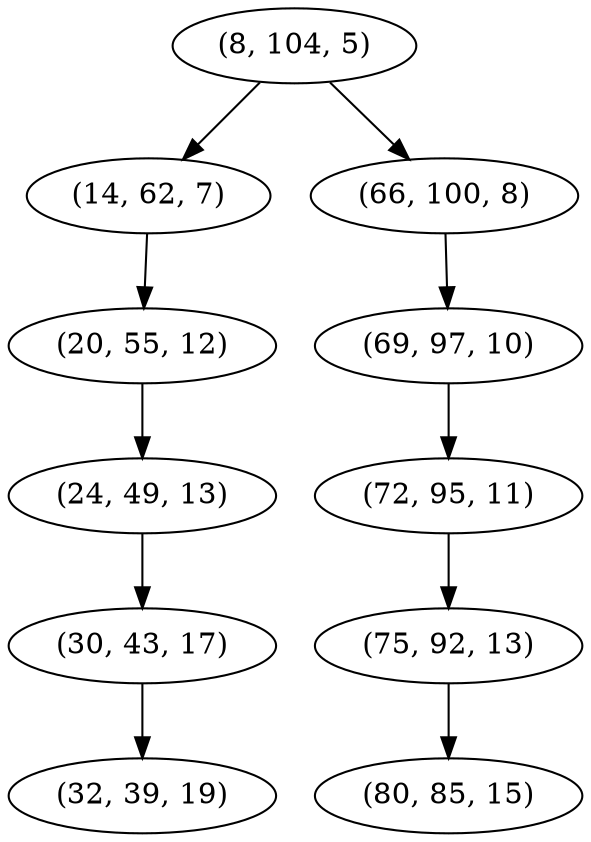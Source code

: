 digraph tree {
    "(8, 104, 5)";
    "(14, 62, 7)";
    "(20, 55, 12)";
    "(24, 49, 13)";
    "(30, 43, 17)";
    "(32, 39, 19)";
    "(66, 100, 8)";
    "(69, 97, 10)";
    "(72, 95, 11)";
    "(75, 92, 13)";
    "(80, 85, 15)";
    "(8, 104, 5)" -> "(14, 62, 7)";
    "(8, 104, 5)" -> "(66, 100, 8)";
    "(14, 62, 7)" -> "(20, 55, 12)";
    "(20, 55, 12)" -> "(24, 49, 13)";
    "(24, 49, 13)" -> "(30, 43, 17)";
    "(30, 43, 17)" -> "(32, 39, 19)";
    "(66, 100, 8)" -> "(69, 97, 10)";
    "(69, 97, 10)" -> "(72, 95, 11)";
    "(72, 95, 11)" -> "(75, 92, 13)";
    "(75, 92, 13)" -> "(80, 85, 15)";
}
